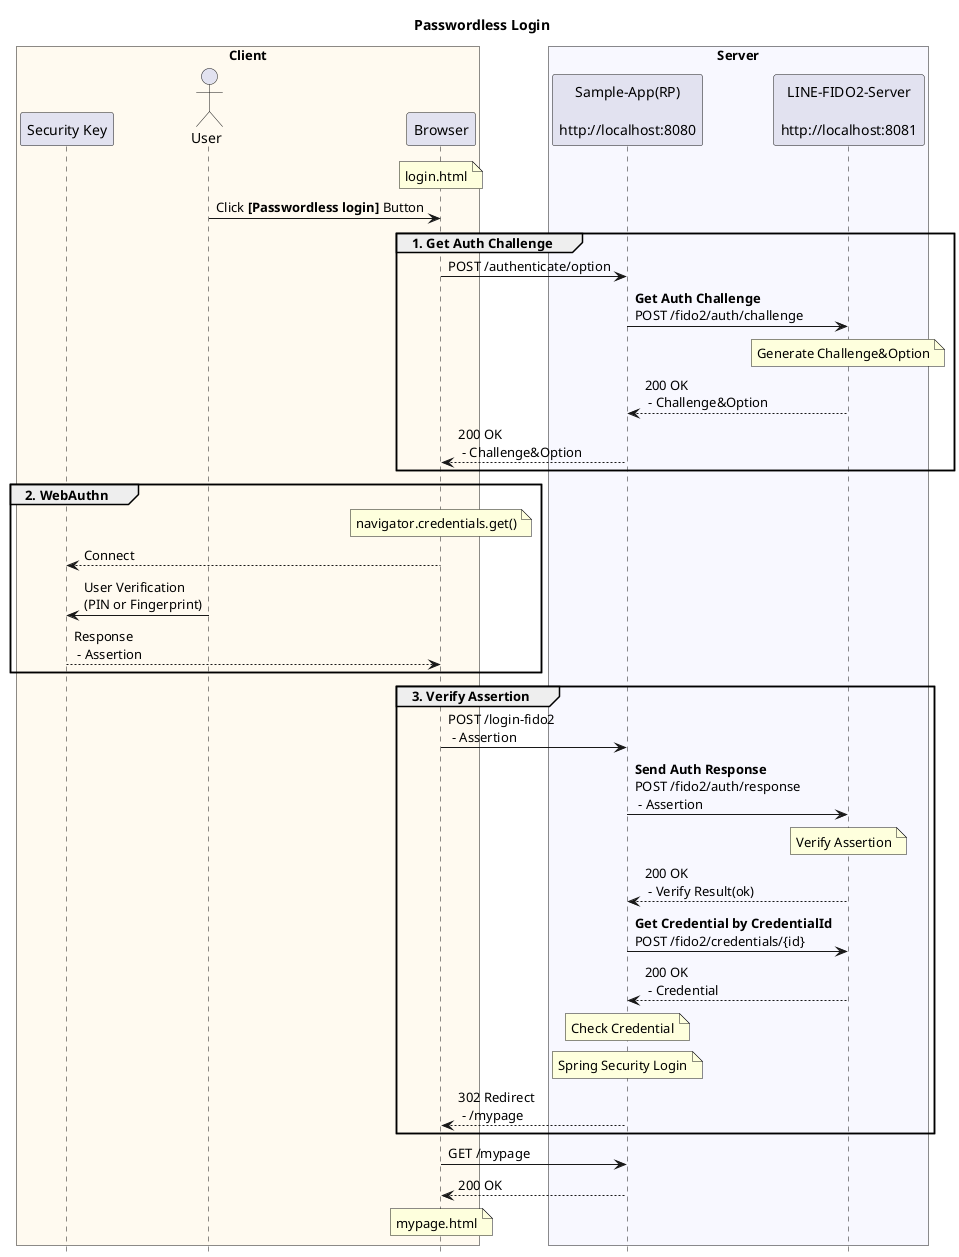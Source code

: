@startuml Authenticate-Passwordless
title Passwordless Login
hide footbox

box "Client" #FloralWhite
    participant "Security Key" as Key
    actor  "User" as User
    participant "Browser" as Client
end box

box "Server" #GhostWhite
    participant "Sample-App(RP)\n\nhttp://localhost:8080" as RP
    participant "LINE-FIDO2-Server\n\nhttp://localhost:8081" as Server
end box

note over Client : login.html
User -> Client : Click **[Passwordless login]** Button

group 1. Get Auth Challenge
    Client -> RP : POST /authenticate/option
    RP -> Server : **Get Auth Challenge**\nPOST /fido2/auth/challenge
    note over Server : Generate Challenge&Option
    RP <-- Server : 200 OK\n - Challenge&Option
    Client <-- RP : 200 OK\n - Challenge&Option
end group

group 2. WebAuthn
    note over Client : navigator.credentials.get()
    Key <-- Client : Connect
    Key <- User : User Verification\n(PIN or Fingerprint)
    Key --> Client : Response\n - Assertion
end group

group 3. Verify Assertion
    Client -> RP : POST /login-fido2\n - Assertion
    RP -> Server : **Send Auth Response**\nPOST /fido2/auth/response\n - Assertion
    note over Server : Verify Assertion
    RP <-- Server : 200 OK\n - Verify Result(ok)

    RP -> Server : **Get Credential by CredentialId**\nPOST /fido2/credentials/{id}
    RP <-- Server : 200 OK\n - Credential

    note over RP : Check Credential
    note over RP : Spring Security Login
    Client <-- RP : 302 Redirect\n - /mypage
end group

Client -> RP : GET /mypage
Client <-- RP : 200 OK
note over Client : mypage.html

@enduml
